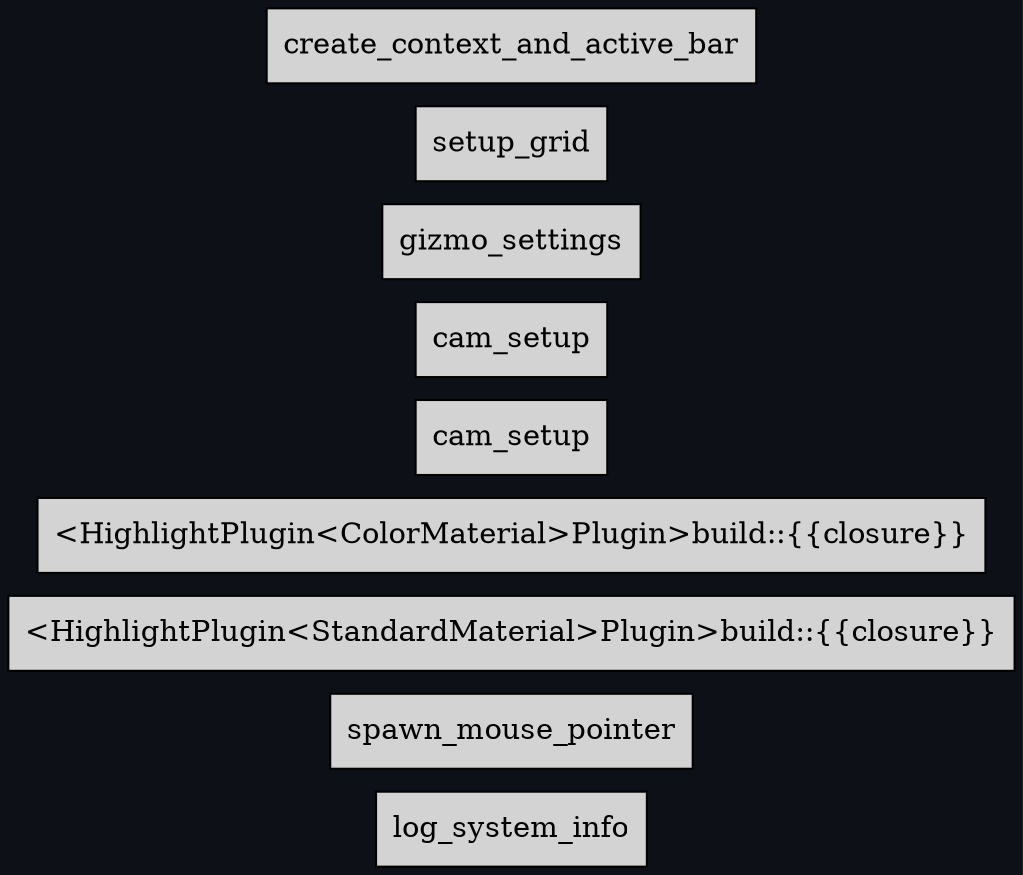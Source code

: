 digraph "" {
	"compound"="true";
	"splines"="spline";
	"rankdir"="LR";
	"bgcolor"="#0d1117";
	"fontname"="Helvetica";
	"nodesep"="0.15";
	edge ["penwidth"="2"];
	node ["shape"="box", "style"="filled"];
	"node_System(0)" ["label"="log_system_info", "tooltip"="bevy_diagnostic::system_information_diagnostics_plugin::internal::log_system_info"]
	"node_System(1)" ["label"="spawn_mouse_pointer", "tooltip"="bevy_picking_input::mouse::spawn_mouse_pointer"]
	"node_System(2)" ["label"="<HighlightPlugin<StandardMaterial>Plugin>build::{{closure}}", "tooltip"="<bevy_picking_highlight::HighlightPlugin<bevy_pbr::pbr_material::StandardMaterial> as bevy_app::plugin::Plugin>::build::{{closure}}"]
	"node_System(3)" ["label"="<HighlightPlugin<ColorMaterial>Plugin>build::{{closure}}", "tooltip"="<bevy_picking_highlight::HighlightPlugin<bevy_sprite::mesh2d::color_material::ColorMaterial> as bevy_app::plugin::Plugin>::build::{{closure}}"]
	"node_System(4)" ["label"="cam_setup", "tooltip"="karta::scene::scene_cam::cam_setup"]
	"node_System(5)" ["label"="cam_setup", "tooltip"="karta::ui::graph_cam::cam_setup"]
	"node_System(6)" ["label"="gizmo_settings", "tooltip"="karta::ui::gizmo_settings"]
	"node_System(7)" ["label"="setup_grid", "tooltip"="karta::ui::grid::setup_grid"]
	"node_System(8)" ["label"="create_context_and_active_bar", "tooltip"="karta::ui::create_context_and_active_bar"]
}

